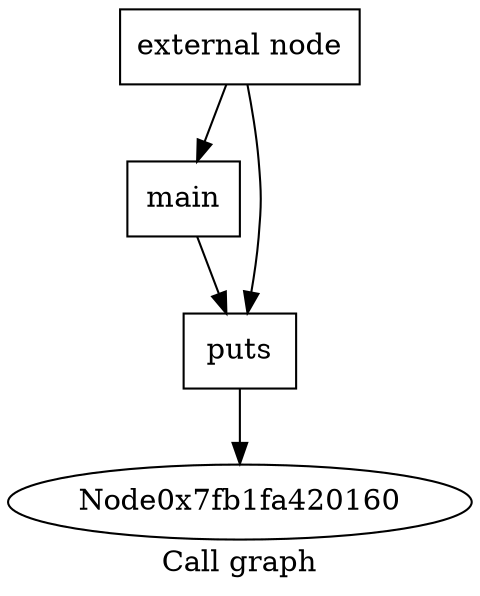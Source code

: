 digraph "Call graph" {
	label="Call graph";

	Node0x7fb1fa420130 [shape=record,label="{external node}"];
	Node0x7fb1fa420130 -> Node0x7fb1fa4201c0;
	Node0x7fb1fa420130 -> Node0x7fb1fa420240;
	Node0x7fb1fa4201c0 [shape=record,label="{main}"];
	Node0x7fb1fa4201c0 -> Node0x7fb1fa420240;
	Node0x7fb1fa420240 [shape=record,label="{puts}"];
	Node0x7fb1fa420240 -> Node0x7fb1fa420160;
}
